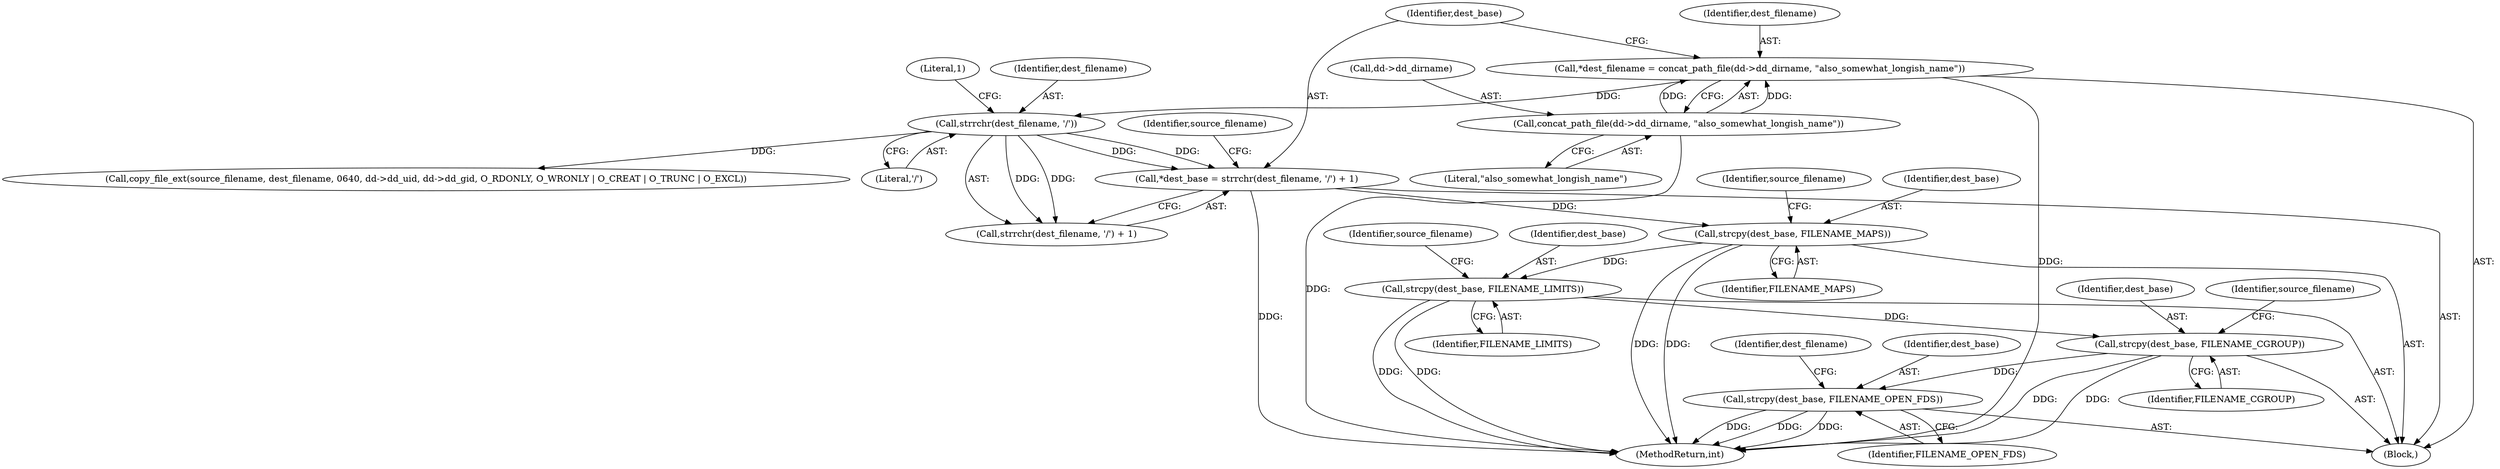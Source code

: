 digraph "0_abrt_17cb66b13997b0159b4253b3f5722db79f476d68@API" {
"1000666" [label="(Call,*dest_base = strrchr(dest_filename, '/') + 1)"];
"1000669" [label="(Call,strrchr(dest_filename, '/'))"];
"1000658" [label="(Call,*dest_filename = concat_path_file(dd->dd_dirname, \"also_somewhat_longish_name\"))"];
"1000660" [label="(Call,concat_path_file(dd->dd_dirname, \"also_somewhat_longish_name\"))"];
"1000678" [label="(Call,strcpy(dest_base, FILENAME_MAPS))"];
"1000704" [label="(Call,strcpy(dest_base, FILENAME_LIMITS))"];
"1000730" [label="(Call,strcpy(dest_base, FILENAME_CGROUP))"];
"1000751" [label="(Call,strcpy(dest_base, FILENAME_OPEN_FDS))"];
"1000664" [label="(Literal,\"also_somewhat_longish_name\")"];
"1001180" [label="(MethodReturn,int)"];
"1000667" [label="(Identifier,dest_base)"];
"1000751" [label="(Call,strcpy(dest_base, FILENAME_OPEN_FDS))"];
"1000705" [label="(Identifier,dest_base)"];
"1000681" [label="(Call,copy_file_ext(source_filename, dest_filename, 0640, dd->dd_uid, dd->dd_gid, O_RDONLY, O_WRONLY | O_CREAT | O_TRUNC | O_EXCL))"];
"1000666" [label="(Call,*dest_base = strrchr(dest_filename, '/') + 1)"];
"1000753" [label="(Identifier,FILENAME_OPEN_FDS)"];
"1000672" [label="(Literal,1)"];
"1000661" [label="(Call,dd->dd_dirname)"];
"1000680" [label="(Identifier,FILENAME_MAPS)"];
"1000668" [label="(Call,strrchr(dest_filename, '/') + 1)"];
"1000708" [label="(Identifier,source_filename)"];
"1000679" [label="(Identifier,dest_base)"];
"1000675" [label="(Identifier,source_filename)"];
"1000704" [label="(Call,strcpy(dest_base, FILENAME_LIMITS))"];
"1000734" [label="(Identifier,source_filename)"];
"1000752" [label="(Identifier,dest_base)"];
"1000670" [label="(Identifier,dest_filename)"];
"1000660" [label="(Call,concat_path_file(dd->dd_dirname, \"also_somewhat_longish_name\"))"];
"1000671" [label="(Literal,'/')"];
"1000730" [label="(Call,strcpy(dest_base, FILENAME_CGROUP))"];
"1000732" [label="(Identifier,FILENAME_CGROUP)"];
"1000669" [label="(Call,strrchr(dest_filename, '/'))"];
"1000682" [label="(Identifier,source_filename)"];
"1000706" [label="(Identifier,FILENAME_LIMITS)"];
"1000678" [label="(Call,strcpy(dest_base, FILENAME_MAPS))"];
"1000731" [label="(Identifier,dest_base)"];
"1000624" [label="(Block,)"];
"1000658" [label="(Call,*dest_filename = concat_path_file(dd->dd_dirname, \"also_somewhat_longish_name\"))"];
"1000755" [label="(Identifier,dest_filename)"];
"1000659" [label="(Identifier,dest_filename)"];
"1000666" -> "1000624"  [label="AST: "];
"1000666" -> "1000668"  [label="CFG: "];
"1000667" -> "1000666"  [label="AST: "];
"1000668" -> "1000666"  [label="AST: "];
"1000675" -> "1000666"  [label="CFG: "];
"1000666" -> "1001180"  [label="DDG: "];
"1000669" -> "1000666"  [label="DDG: "];
"1000669" -> "1000666"  [label="DDG: "];
"1000666" -> "1000678"  [label="DDG: "];
"1000669" -> "1000668"  [label="AST: "];
"1000669" -> "1000671"  [label="CFG: "];
"1000670" -> "1000669"  [label="AST: "];
"1000671" -> "1000669"  [label="AST: "];
"1000672" -> "1000669"  [label="CFG: "];
"1000669" -> "1000668"  [label="DDG: "];
"1000669" -> "1000668"  [label="DDG: "];
"1000658" -> "1000669"  [label="DDG: "];
"1000669" -> "1000681"  [label="DDG: "];
"1000658" -> "1000624"  [label="AST: "];
"1000658" -> "1000660"  [label="CFG: "];
"1000659" -> "1000658"  [label="AST: "];
"1000660" -> "1000658"  [label="AST: "];
"1000667" -> "1000658"  [label="CFG: "];
"1000658" -> "1001180"  [label="DDG: "];
"1000660" -> "1000658"  [label="DDG: "];
"1000660" -> "1000658"  [label="DDG: "];
"1000660" -> "1000664"  [label="CFG: "];
"1000661" -> "1000660"  [label="AST: "];
"1000664" -> "1000660"  [label="AST: "];
"1000660" -> "1001180"  [label="DDG: "];
"1000678" -> "1000624"  [label="AST: "];
"1000678" -> "1000680"  [label="CFG: "];
"1000679" -> "1000678"  [label="AST: "];
"1000680" -> "1000678"  [label="AST: "];
"1000682" -> "1000678"  [label="CFG: "];
"1000678" -> "1001180"  [label="DDG: "];
"1000678" -> "1001180"  [label="DDG: "];
"1000678" -> "1000704"  [label="DDG: "];
"1000704" -> "1000624"  [label="AST: "];
"1000704" -> "1000706"  [label="CFG: "];
"1000705" -> "1000704"  [label="AST: "];
"1000706" -> "1000704"  [label="AST: "];
"1000708" -> "1000704"  [label="CFG: "];
"1000704" -> "1001180"  [label="DDG: "];
"1000704" -> "1001180"  [label="DDG: "];
"1000704" -> "1000730"  [label="DDG: "];
"1000730" -> "1000624"  [label="AST: "];
"1000730" -> "1000732"  [label="CFG: "];
"1000731" -> "1000730"  [label="AST: "];
"1000732" -> "1000730"  [label="AST: "];
"1000734" -> "1000730"  [label="CFG: "];
"1000730" -> "1001180"  [label="DDG: "];
"1000730" -> "1001180"  [label="DDG: "];
"1000730" -> "1000751"  [label="DDG: "];
"1000751" -> "1000624"  [label="AST: "];
"1000751" -> "1000753"  [label="CFG: "];
"1000752" -> "1000751"  [label="AST: "];
"1000753" -> "1000751"  [label="AST: "];
"1000755" -> "1000751"  [label="CFG: "];
"1000751" -> "1001180"  [label="DDG: "];
"1000751" -> "1001180"  [label="DDG: "];
"1000751" -> "1001180"  [label="DDG: "];
}
